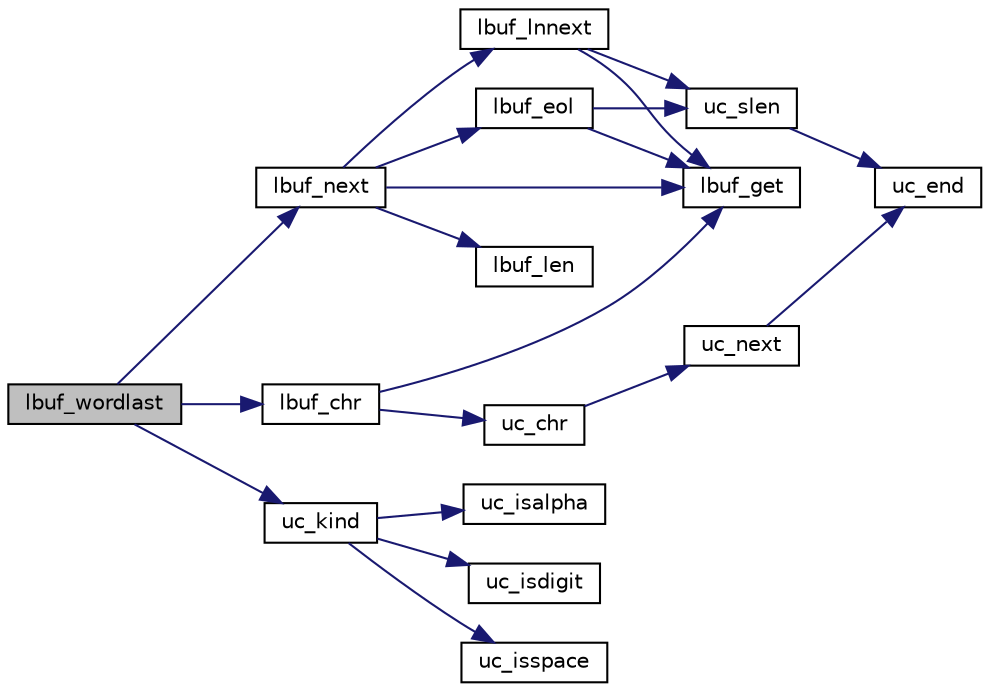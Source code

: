 digraph "lbuf_wordlast"
{
 // INTERACTIVE_SVG=YES
 // LATEX_PDF_SIZE
  edge [fontname="Helvetica",fontsize="10",labelfontname="Helvetica",labelfontsize="10"];
  node [fontname="Helvetica",fontsize="10",shape=record];
  rankdir="LR";
  Node1 [label="lbuf_wordlast",height=0.2,width=0.4,color="black", fillcolor="grey75", style="filled", fontcolor="black",tooltip=" "];
  Node1 -> Node2 [color="midnightblue",fontsize="10",style="solid",fontname="Helvetica"];
  Node2 [label="lbuf_chr",height=0.2,width=0.4,color="black", fillcolor="white", style="filled",URL="$mot_8c.html#a1075d9da002a03e0730292ac1948a7b8",tooltip=" "];
  Node2 -> Node3 [color="midnightblue",fontsize="10",style="solid",fontname="Helvetica"];
  Node3 [label="lbuf_get",height=0.2,width=0.4,color="black", fillcolor="white", style="filled",URL="$lbuf_8c.html#ad0f45475ddc6eb82ecedf63ed1b914d4",tooltip=" "];
  Node2 -> Node4 [color="midnightblue",fontsize="10",style="solid",fontname="Helvetica"];
  Node4 [label="uc_chr",height=0.2,width=0.4,color="black", fillcolor="white", style="filled",URL="$uc_8c.html#a2fecd1fc98475ece5f529da3315a9553",tooltip=" "];
  Node4 -> Node5 [color="midnightblue",fontsize="10",style="solid",fontname="Helvetica"];
  Node5 [label="uc_next",height=0.2,width=0.4,color="black", fillcolor="white", style="filled",URL="$uc_8c.html#a79c7c44c06c1febff5680c19667e2676",tooltip=" "];
  Node5 -> Node6 [color="midnightblue",fontsize="10",style="solid",fontname="Helvetica"];
  Node6 [label="uc_end",height=0.2,width=0.4,color="black", fillcolor="white", style="filled",URL="$uc_8c.html#a616e24870a58b86644c34ee077faca11",tooltip=" "];
  Node1 -> Node7 [color="midnightblue",fontsize="10",style="solid",fontname="Helvetica"];
  Node7 [label="lbuf_next",height=0.2,width=0.4,color="black", fillcolor="white", style="filled",URL="$mot_8c.html#a62880e253fa1e427ff400dfbc1cbd2cc",tooltip=" "];
  Node7 -> Node8 [color="midnightblue",fontsize="10",style="solid",fontname="Helvetica"];
  Node8 [label="lbuf_eol",height=0.2,width=0.4,color="black", fillcolor="white", style="filled",URL="$mot_8c.html#a5c1f7584815c6ad7811607e7189272f3",tooltip=" "];
  Node8 -> Node3 [color="midnightblue",fontsize="10",style="solid",fontname="Helvetica"];
  Node8 -> Node9 [color="midnightblue",fontsize="10",style="solid",fontname="Helvetica"];
  Node9 [label="uc_slen",height=0.2,width=0.4,color="black", fillcolor="white", style="filled",URL="$uc_8c.html#a8afd7835259109c3ec7bb684d4a1f67f",tooltip=" "];
  Node9 -> Node6 [color="midnightblue",fontsize="10",style="solid",fontname="Helvetica"];
  Node7 -> Node3 [color="midnightblue",fontsize="10",style="solid",fontname="Helvetica"];
  Node7 -> Node10 [color="midnightblue",fontsize="10",style="solid",fontname="Helvetica"];
  Node10 [label="lbuf_len",height=0.2,width=0.4,color="black", fillcolor="white", style="filled",URL="$lbuf_8c.html#ae74f0372b69451ac877a76505b05874f",tooltip=" "];
  Node7 -> Node11 [color="midnightblue",fontsize="10",style="solid",fontname="Helvetica"];
  Node11 [label="lbuf_lnnext",height=0.2,width=0.4,color="black", fillcolor="white", style="filled",URL="$mot_8c.html#a7d0e1b91bf9ad736cf9f11035a9beef0",tooltip=" "];
  Node11 -> Node3 [color="midnightblue",fontsize="10",style="solid",fontname="Helvetica"];
  Node11 -> Node9 [color="midnightblue",fontsize="10",style="solid",fontname="Helvetica"];
  Node1 -> Node12 [color="midnightblue",fontsize="10",style="solid",fontname="Helvetica"];
  Node12 [label="uc_kind",height=0.2,width=0.4,color="black", fillcolor="white", style="filled",URL="$uc_8c.html#a11275a0a4c95061c99fe7462ef3cf1b3",tooltip=" "];
  Node12 -> Node13 [color="midnightblue",fontsize="10",style="solid",fontname="Helvetica"];
  Node13 [label="uc_isalpha",height=0.2,width=0.4,color="black", fillcolor="white", style="filled",URL="$uc_8c.html#a111a8afd24172cae38d54d759a5dede5",tooltip=" "];
  Node12 -> Node14 [color="midnightblue",fontsize="10",style="solid",fontname="Helvetica"];
  Node14 [label="uc_isdigit",height=0.2,width=0.4,color="black", fillcolor="white", style="filled",URL="$uc_8c.html#a4beb9f2d6b6701d58f701ea92abcb1da",tooltip=" "];
  Node12 -> Node15 [color="midnightblue",fontsize="10",style="solid",fontname="Helvetica"];
  Node15 [label="uc_isspace",height=0.2,width=0.4,color="black", fillcolor="white", style="filled",URL="$uc_8c.html#ab6be7e2b59f79b8952c13488e1cf036a",tooltip=" "];
}
